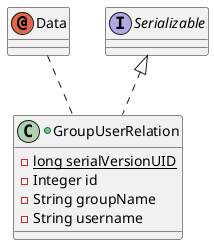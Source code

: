 @startuml
'https://plantuml.com/class-diagram

annotation Data

interface Serializable

+class GroupUserRelation {
- {static}long serialVersionUID
- Integer id
- String groupName
- String username
}

Serializable <|.. GroupUserRelation
Data .. GroupUserRelation

@enduml